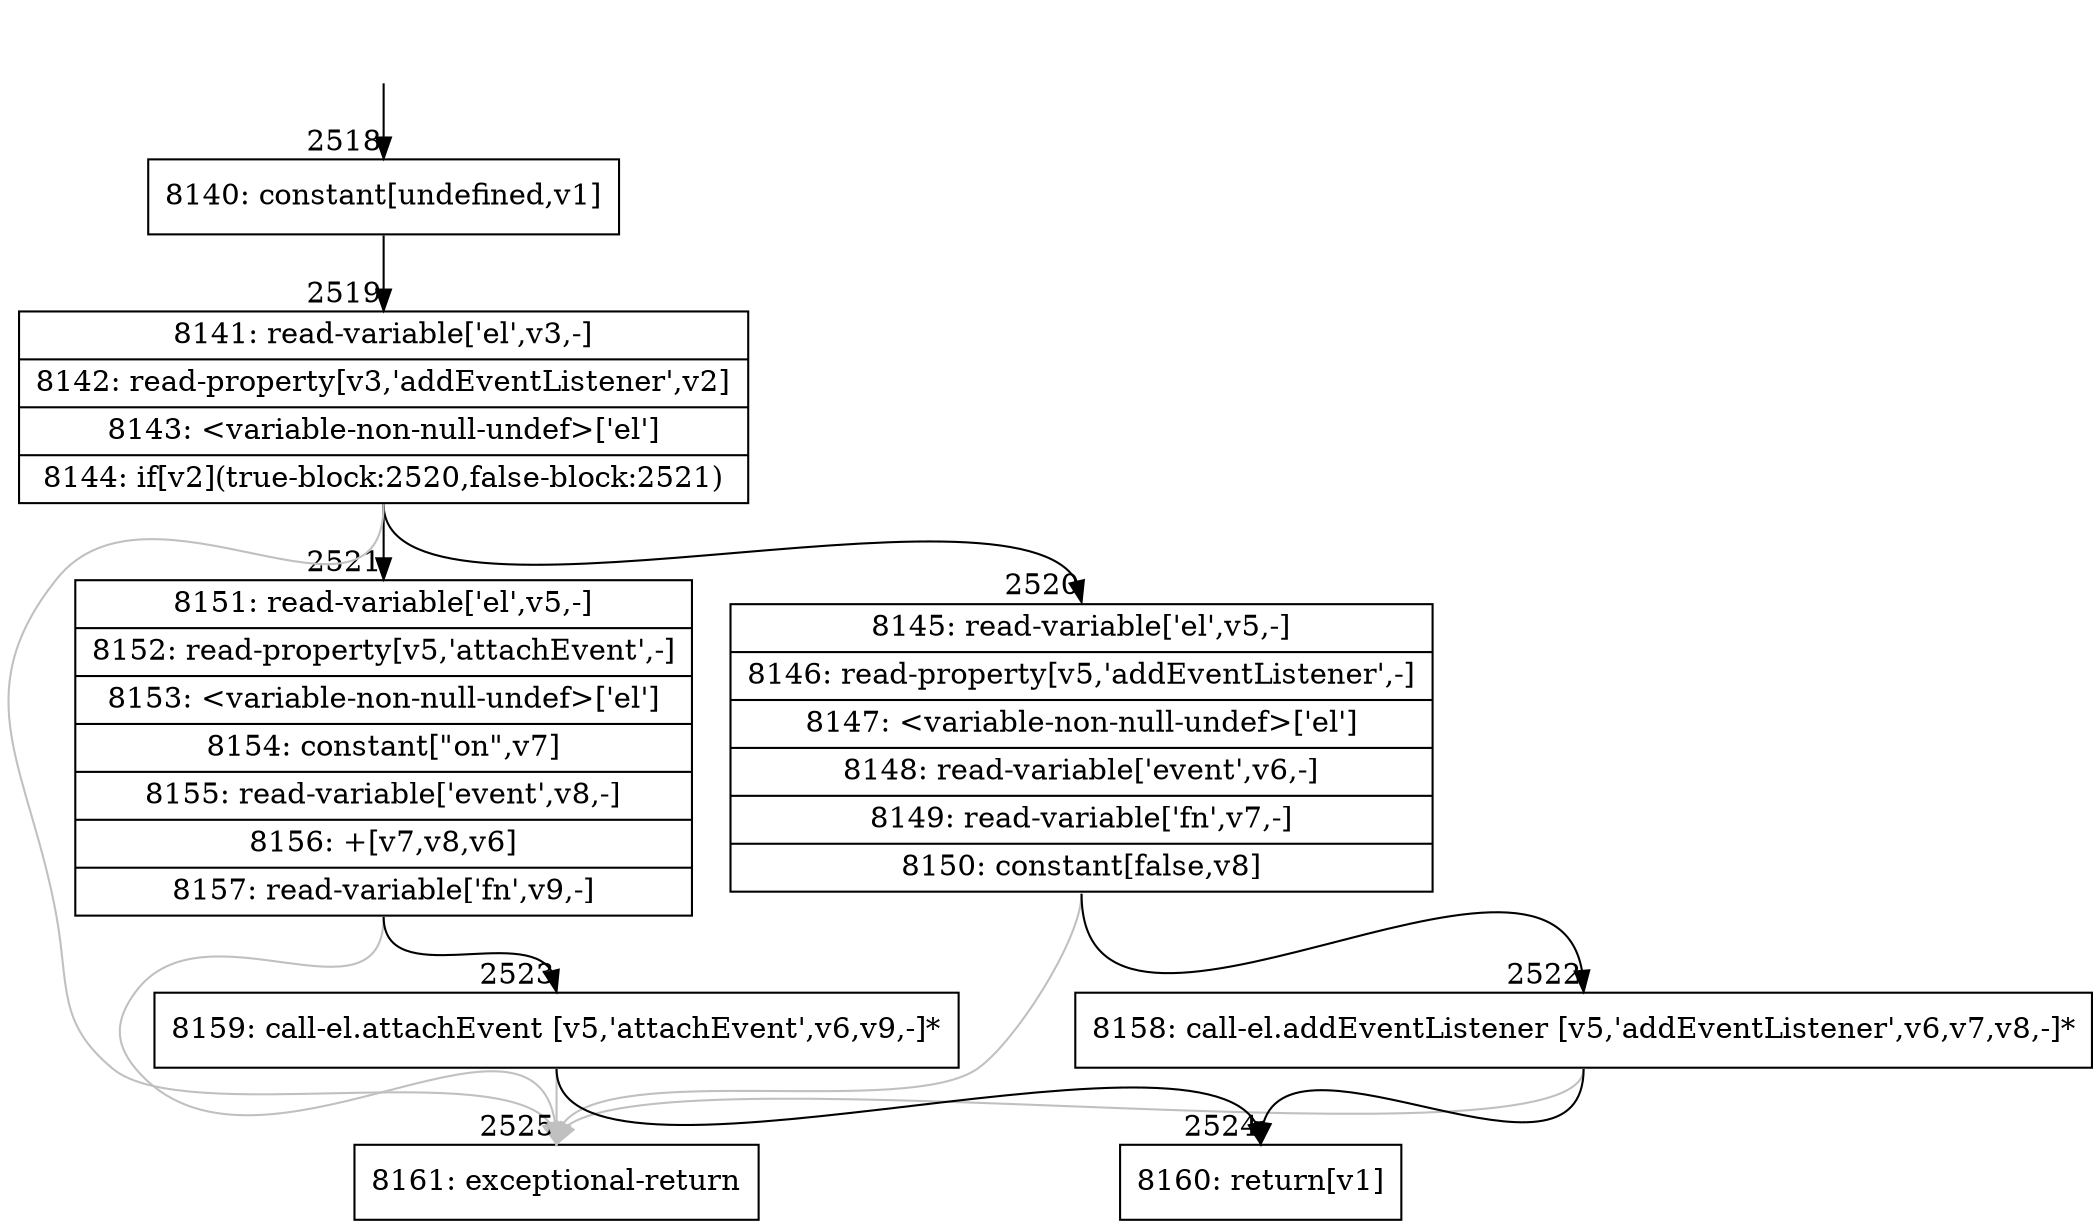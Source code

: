 digraph {
rankdir="TD"
BB_entry218[shape=none,label=""];
BB_entry218 -> BB2518 [tailport=s, headport=n, headlabel="    2518"]
BB2518 [shape=record label="{8140: constant[undefined,v1]}" ] 
BB2518 -> BB2519 [tailport=s, headport=n, headlabel="      2519"]
BB2519 [shape=record label="{8141: read-variable['el',v3,-]|8142: read-property[v3,'addEventListener',v2]|8143: \<variable-non-null-undef\>['el']|8144: if[v2](true-block:2520,false-block:2521)}" ] 
BB2519 -> BB2520 [tailport=s, headport=n, headlabel="      2520"]
BB2519 -> BB2521 [tailport=s, headport=n, headlabel="      2521"]
BB2519 -> BB2525 [tailport=s, headport=n, color=gray, headlabel="      2525"]
BB2520 [shape=record label="{8145: read-variable['el',v5,-]|8146: read-property[v5,'addEventListener',-]|8147: \<variable-non-null-undef\>['el']|8148: read-variable['event',v6,-]|8149: read-variable['fn',v7,-]|8150: constant[false,v8]}" ] 
BB2520 -> BB2522 [tailport=s, headport=n, headlabel="      2522"]
BB2520 -> BB2525 [tailport=s, headport=n, color=gray]
BB2521 [shape=record label="{8151: read-variable['el',v5,-]|8152: read-property[v5,'attachEvent',-]|8153: \<variable-non-null-undef\>['el']|8154: constant[\"on\",v7]|8155: read-variable['event',v8,-]|8156: +[v7,v8,v6]|8157: read-variable['fn',v9,-]}" ] 
BB2521 -> BB2523 [tailport=s, headport=n, headlabel="      2523"]
BB2521 -> BB2525 [tailport=s, headport=n, color=gray]
BB2522 [shape=record label="{8158: call-el.addEventListener [v5,'addEventListener',v6,v7,v8,-]*}" ] 
BB2522 -> BB2524 [tailport=s, headport=n, headlabel="      2524"]
BB2522 -> BB2525 [tailport=s, headport=n, color=gray]
BB2523 [shape=record label="{8159: call-el.attachEvent [v5,'attachEvent',v6,v9,-]*}" ] 
BB2523 -> BB2524 [tailport=s, headport=n]
BB2523 -> BB2525 [tailport=s, headport=n, color=gray]
BB2524 [shape=record label="{8160: return[v1]}" ] 
BB2525 [shape=record label="{8161: exceptional-return}" ] 
//#$~ 2932
}
